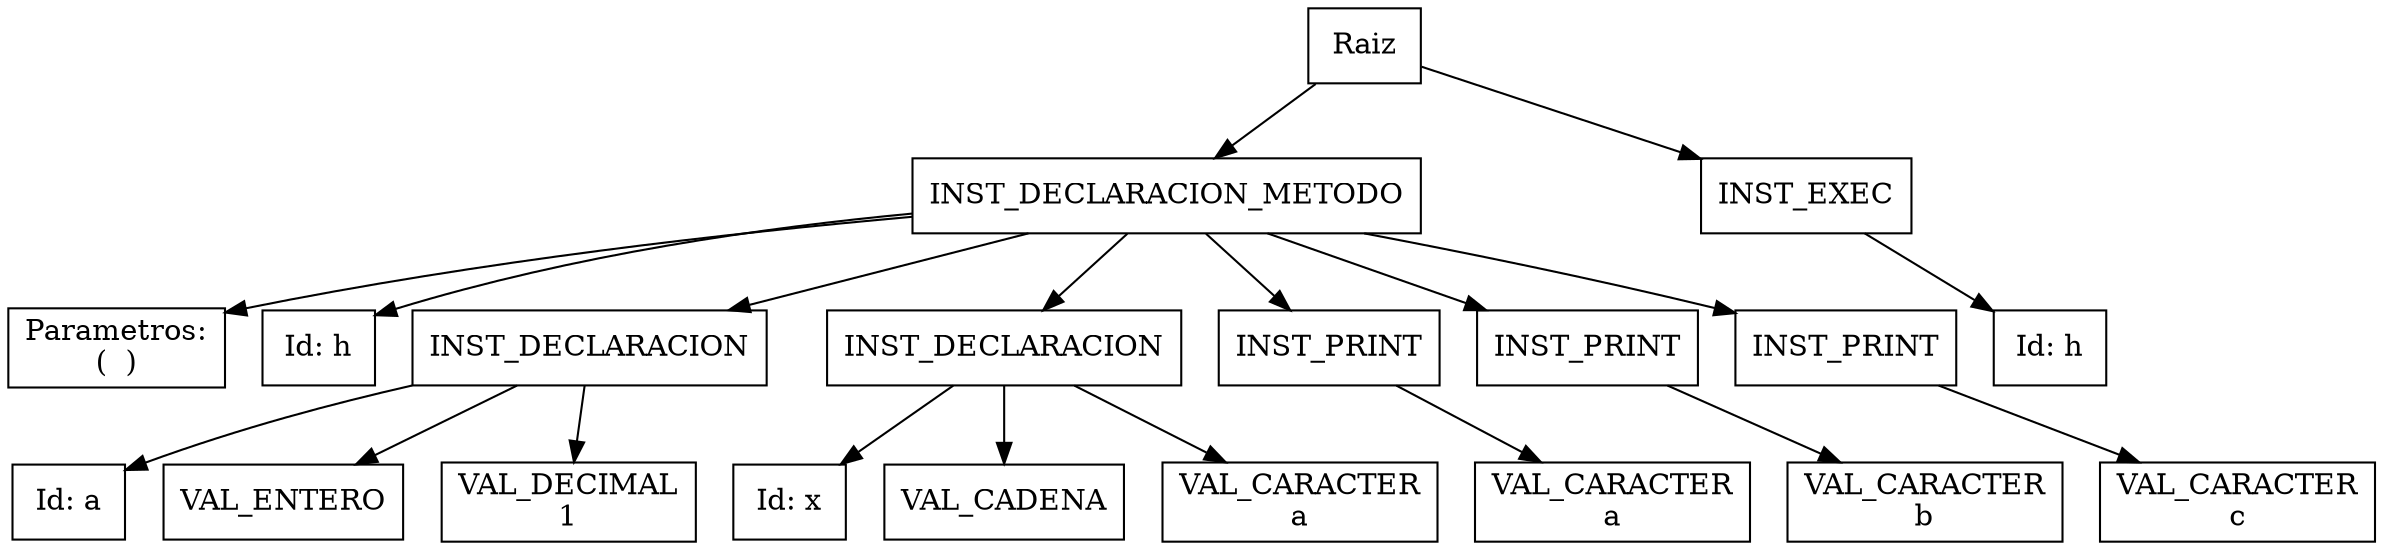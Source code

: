 digraph mygraph { node [shape=box];
"Raiz" [label= "Raiz"]; 
"INST_DECLARACION_METODO11h" [label= "INST_DECLARACION_METODO"]; 
"INST_DECLARACION_METODO11h_param" [label= "Parametros:
(  )"]; 
"INST_DECLARACION_METODO11hid" [label= "Id: h"]; 
"Raiz" -> "INST_DECLARACION_METODO11h"
"INST_DECLARACION_METODO11h" -> "INST_DECLARACION_METODO11h_param"
"INST_DECLARACION_METODO11h" -> "INST_DECLARACION_METODO11hid"
"INST_DECLARACION_METODO11h" [label= "INST_DECLARACION_METODO"]; 
"INST_DECLARACION25" [label= "INST_DECLARACION"]; 
"INST_DECLARACION25a" [label= "Id: a"]; 
"INST_DECLARACION25VAL_ENTERO" [label= "VAL_ENTERO"]; 
"INST_DECLARACION_METODO11h" -> "INST_DECLARACION25"
"INST_DECLARACION25" -> "INST_DECLARACION25a"
"INST_DECLARACION25" -> "INST_DECLARACION25VAL_ENTERO"
"INST_DECLARACION25" [label= "INST_DECLARACION"]; 
"VAL_DECIMAL213" [label= "VAL_DECIMAL\n1"]; 
"INST_DECLARACION25" -> "VAL_DECIMAL213"
"INST_DECLARACION_METODO11h" [label= "INST_DECLARACION_METODO"]; 
"INST_DECLARACION35" [label= "INST_DECLARACION"]; 
"INST_DECLARACION35x" [label= "Id: x"]; 
"INST_DECLARACION35VAL_CADENA" [label= "VAL_CADENA"]; 
"INST_DECLARACION_METODO11h" -> "INST_DECLARACION35"
"INST_DECLARACION35" -> "INST_DECLARACION35x"
"INST_DECLARACION35" -> "INST_DECLARACION35VAL_CADENA"
"INST_DECLARACION35" [label= "INST_DECLARACION"]; 
"VAL_CARACTER316" [label= "VAL_CARACTER\na"]; 
"INST_DECLARACION35" -> "VAL_CARACTER316"
"INST_DECLARACION_METODO11h" [label= "INST_DECLARACION_METODO"]; 
"INST_PRINT55" [label= "INST_PRINT"]; 
"INST_DECLARACION_METODO11h" -> "INST_PRINT55"
"INST_PRINT55" [label= "INST_PRINT"]; 
"VAL_CARACTER511" [label= "VAL_CARACTER\na"]; 
"INST_PRINT55" -> "VAL_CARACTER511"
"INST_DECLARACION_METODO11h" [label= "INST_DECLARACION_METODO"]; 
"INST_PRINT65" [label= "INST_PRINT"]; 
"INST_DECLARACION_METODO11h" -> "INST_PRINT65"
"INST_PRINT65" [label= "INST_PRINT"]; 
"VAL_CARACTER611" [label= "VAL_CARACTER\nb"]; 
"INST_PRINT65" -> "VAL_CARACTER611"
"INST_DECLARACION_METODO11h" [label= "INST_DECLARACION_METODO"]; 
"INST_PRINT75" [label= "INST_PRINT"]; 
"INST_DECLARACION_METODO11h" -> "INST_PRINT75"
"INST_PRINT75" [label= "INST_PRINT"]; 
"VAL_CARACTER711" [label= "VAL_CARACTER\nc"]; 
"INST_PRINT75" -> "VAL_CARACTER711"
"Raiz" [label= "Raiz"]; 
"INST_EXEC141hh" [label= "Id: h"]; 
"INST_EXEC141h" [label= "INST_EXEC"]; 
"Raiz" -> "INST_EXEC141h"
"INST_EXEC141h" -> "INST_EXEC141hh"

}